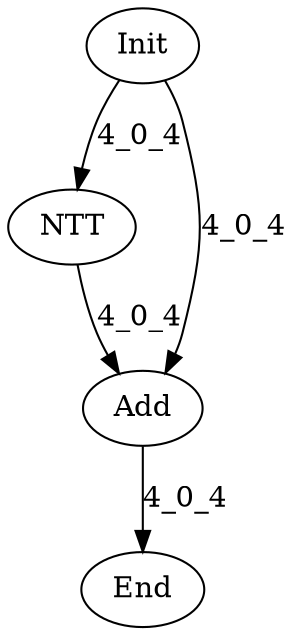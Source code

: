 digraph G {
Init[label="Init"];
End[label="End"];
NTT[label="NTT"];
Add[label="Add"];
Init -> NTT[label="4_0_4"];
Init -> Add[label="4_0_4"];
NTT -> Add[label="4_0_4"];
Add -> End[label="4_0_4"];
}